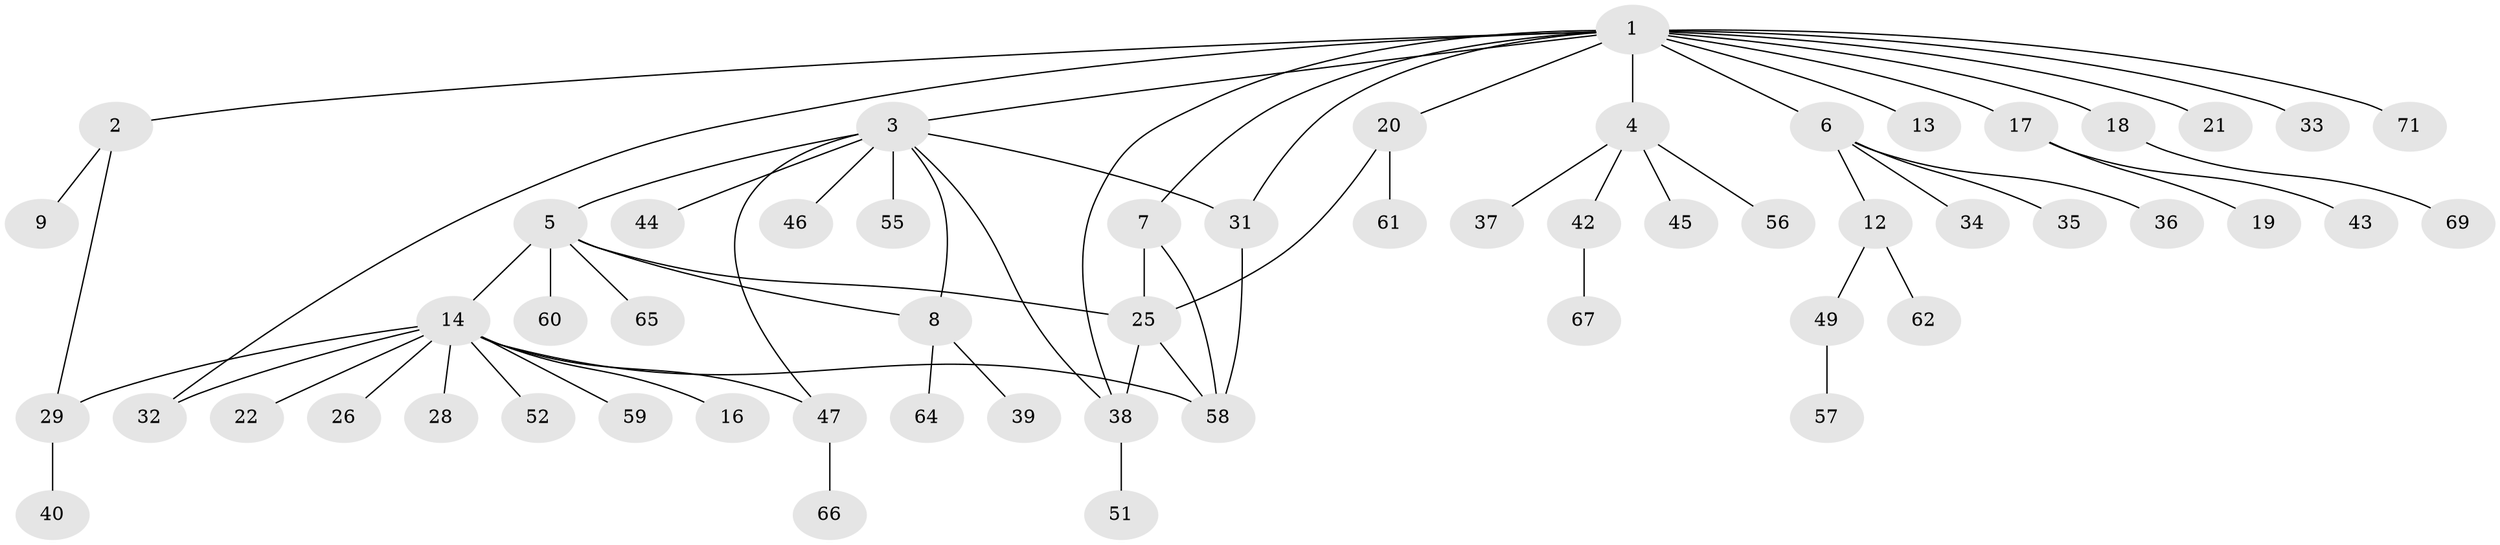 // Generated by graph-tools (version 1.1) at 2025/52/02/27/25 19:52:00]
// undirected, 56 vertices, 67 edges
graph export_dot {
graph [start="1"]
  node [color=gray90,style=filled];
  1 [super="+50"];
  2 [super="+53"];
  3 [super="+24"];
  4 [super="+23"];
  5;
  6 [super="+11"];
  7 [super="+10"];
  8 [super="+15"];
  9;
  12 [super="+48"];
  13;
  14 [super="+27"];
  16;
  17;
  18 [super="+30"];
  19 [super="+63"];
  20;
  21;
  22;
  25 [super="+41"];
  26 [super="+72"];
  28;
  29;
  31;
  32;
  33;
  34;
  35;
  36;
  37;
  38 [super="+54"];
  39;
  40;
  42;
  43;
  44;
  45;
  46;
  47;
  49 [super="+68"];
  51;
  52;
  55;
  56;
  57;
  58 [super="+70"];
  59;
  60;
  61;
  62;
  64;
  65;
  66;
  67;
  69;
  71;
  1 -- 2;
  1 -- 3;
  1 -- 4;
  1 -- 6;
  1 -- 7;
  1 -- 13;
  1 -- 17;
  1 -- 18;
  1 -- 20;
  1 -- 21;
  1 -- 31;
  1 -- 32;
  1 -- 33;
  1 -- 38;
  1 -- 71;
  2 -- 9;
  2 -- 29;
  3 -- 5;
  3 -- 8;
  3 -- 31;
  3 -- 44;
  3 -- 46;
  3 -- 47;
  3 -- 55;
  3 -- 38;
  4 -- 45;
  4 -- 56;
  4 -- 42;
  4 -- 37;
  5 -- 14;
  5 -- 25;
  5 -- 60;
  5 -- 65;
  5 -- 8;
  6 -- 12;
  6 -- 34;
  6 -- 35;
  6 -- 36;
  7 -- 58;
  7 -- 25;
  8 -- 64;
  8 -- 39;
  12 -- 49;
  12 -- 62;
  14 -- 16;
  14 -- 22;
  14 -- 26;
  14 -- 28;
  14 -- 32;
  14 -- 47;
  14 -- 59;
  14 -- 52;
  14 -- 29;
  14 -- 58;
  17 -- 19;
  17 -- 43;
  18 -- 69;
  20 -- 25;
  20 -- 61;
  25 -- 38;
  25 -- 58;
  29 -- 40;
  31 -- 58;
  38 -- 51;
  42 -- 67;
  47 -- 66;
  49 -- 57;
}
